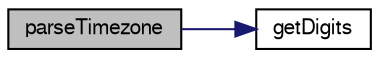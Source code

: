 digraph "parseTimezone"
{
  edge [fontname="FreeSans",fontsize="10",labelfontname="FreeSans",labelfontsize="10"];
  node [fontname="FreeSans",fontsize="10",shape=record];
  rankdir="LR";
  Node214486 [label="parseTimezone",height=0.2,width=0.4,color="black", fillcolor="grey75", style="filled", fontcolor="black"];
  Node214486 -> Node214487 [color="midnightblue",fontsize="10",style="solid",fontname="FreeSans"];
  Node214487 [label="getDigits",height=0.2,width=0.4,color="black", fillcolor="white", style="filled",URL="$sqlite3_8c.html#af4fdc2bcc27f2897a50c080040855e4d"];
}
